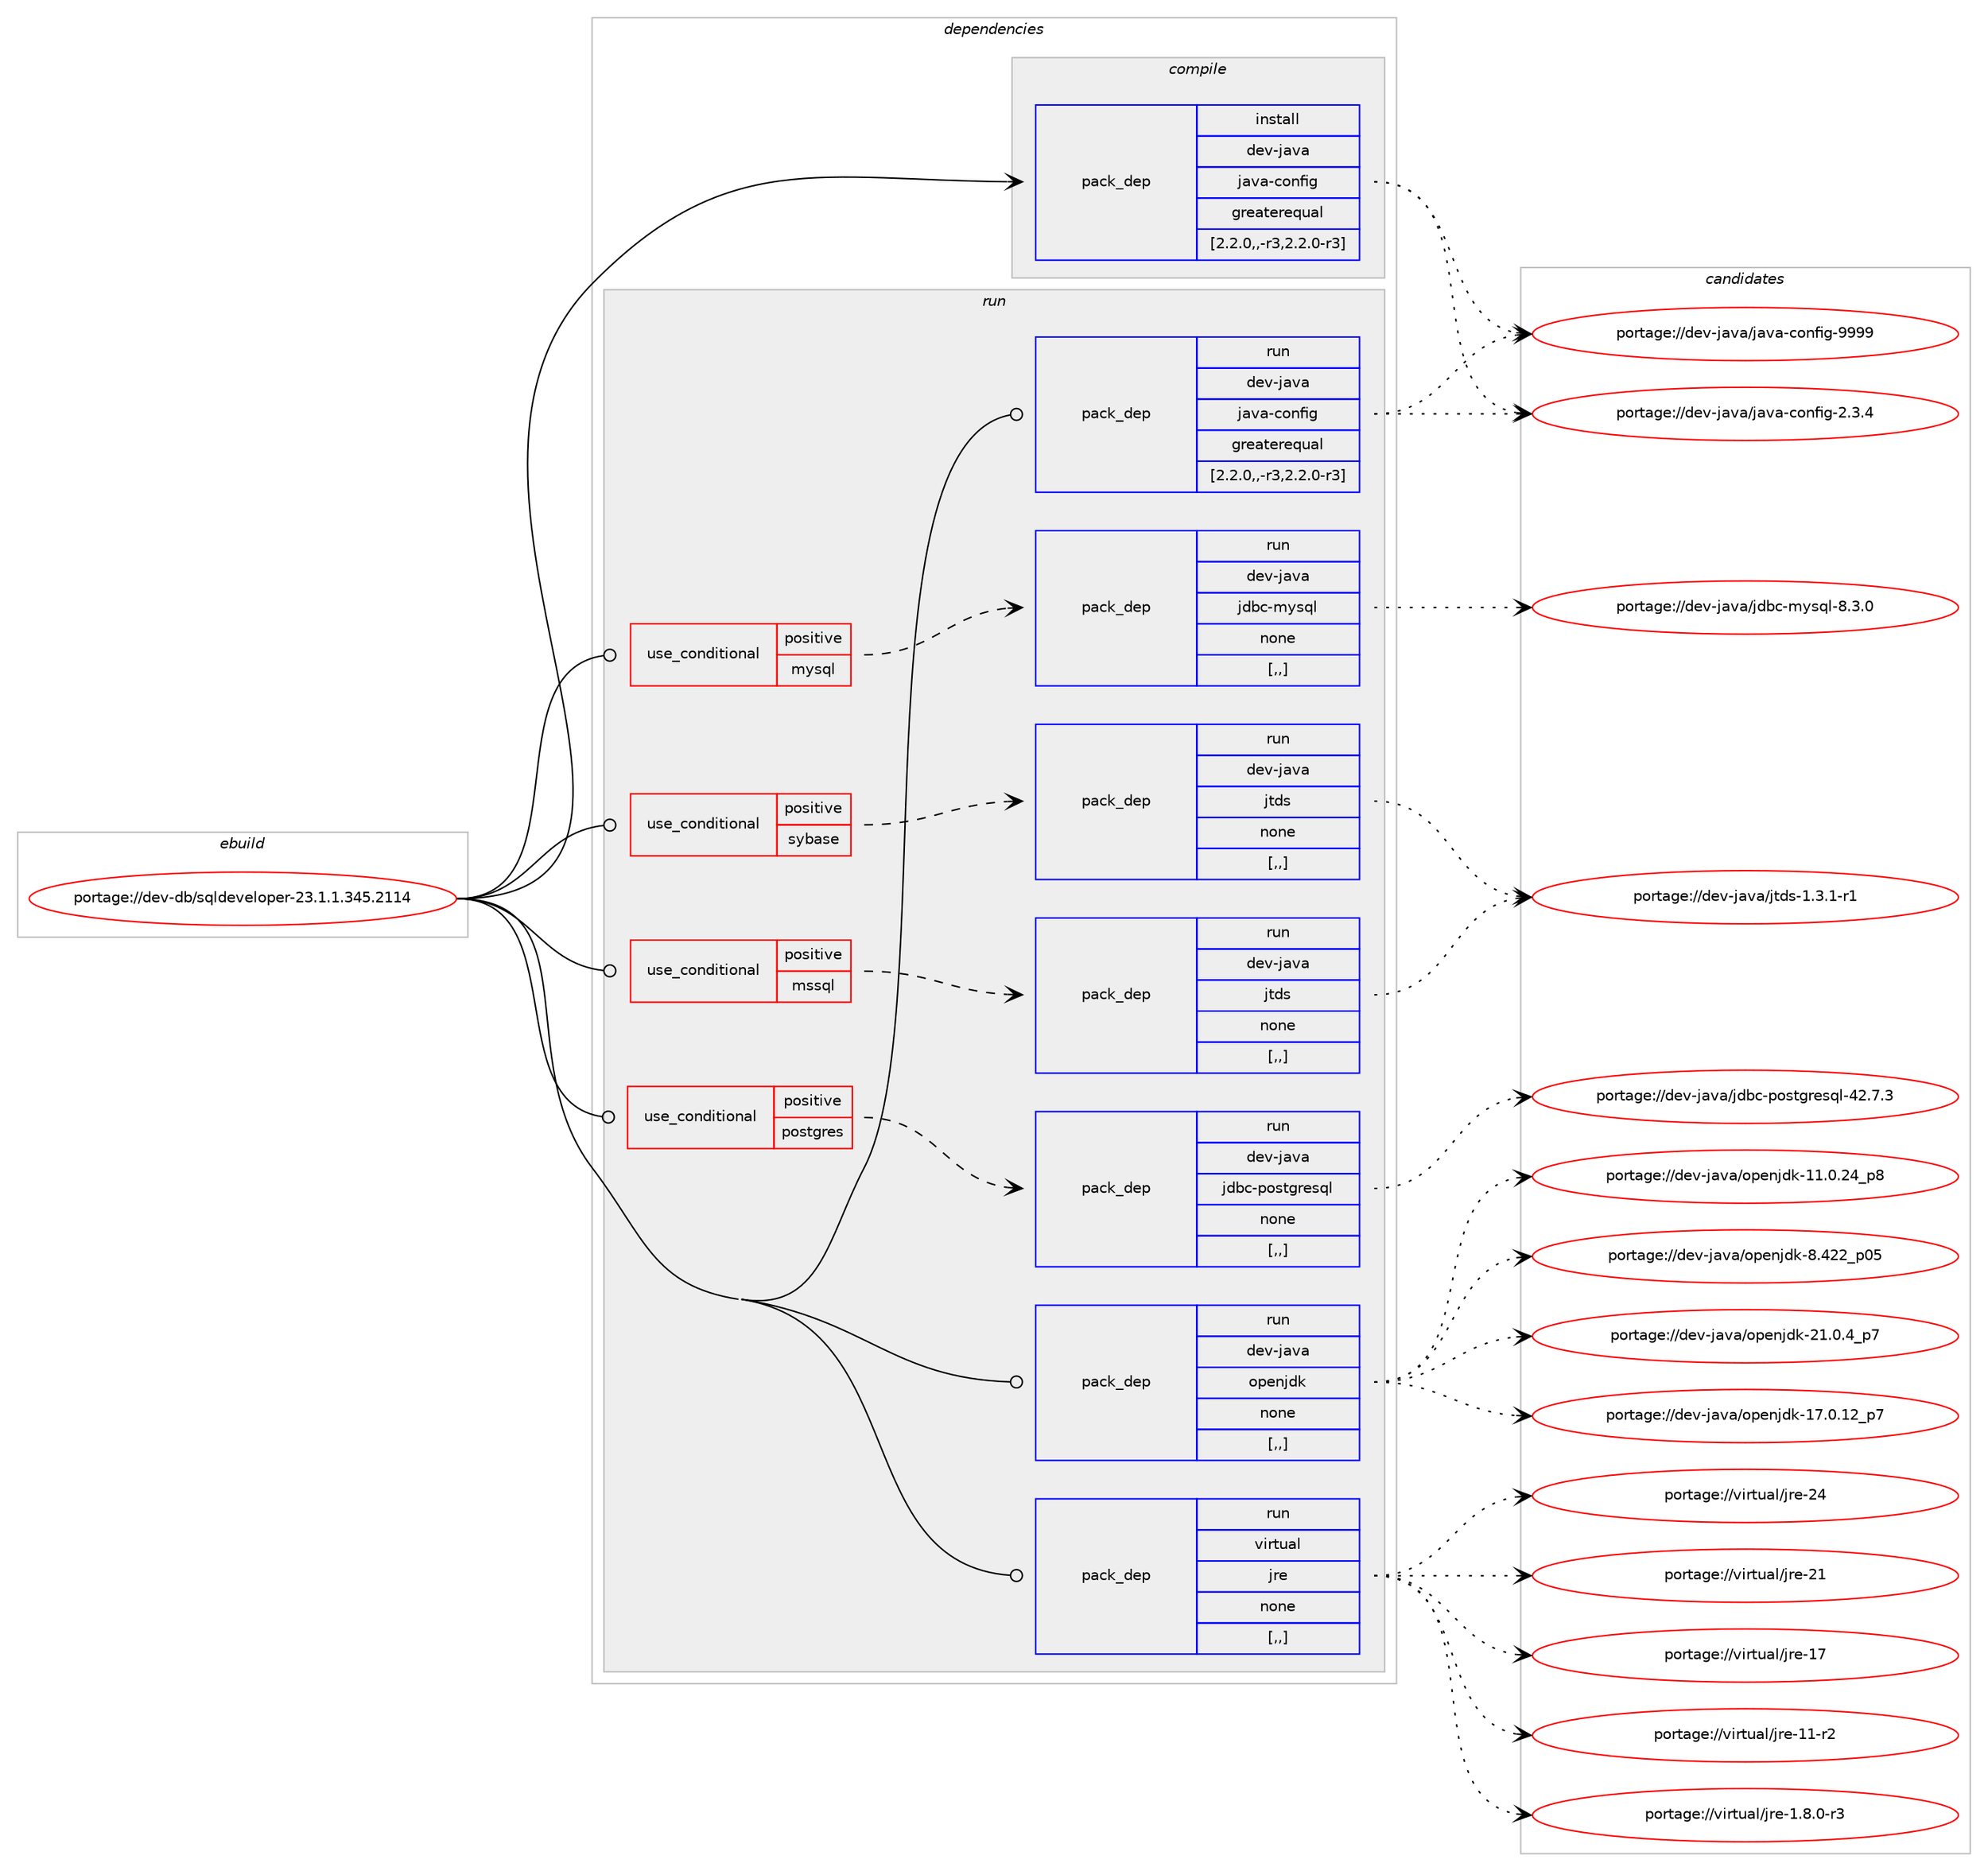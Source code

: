 digraph prolog {

# *************
# Graph options
# *************

newrank=true;
concentrate=true;
compound=true;
graph [rankdir=LR,fontname=Helvetica,fontsize=10,ranksep=1.5];#, ranksep=2.5, nodesep=0.2];
edge  [arrowhead=vee];
node  [fontname=Helvetica,fontsize=10];

# **********
# The ebuild
# **********

subgraph cluster_leftcol {
color=gray;
label=<<i>ebuild</i>>;
id [label="portage://dev-db/sqldeveloper-23.1.1.345.2114", color=red, width=4, href="../dev-db/sqldeveloper-23.1.1.345.2114.svg"];
}

# ****************
# The dependencies
# ****************

subgraph cluster_midcol {
color=gray;
label=<<i>dependencies</i>>;
subgraph cluster_compile {
fillcolor="#eeeeee";
style=filled;
label=<<i>compile</i>>;
subgraph pack411503 {
dependency565003 [label=<<TABLE BORDER="0" CELLBORDER="1" CELLSPACING="0" CELLPADDING="4" WIDTH="220"><TR><TD ROWSPAN="6" CELLPADDING="30">pack_dep</TD></TR><TR><TD WIDTH="110">install</TD></TR><TR><TD>dev-java</TD></TR><TR><TD>java-config</TD></TR><TR><TD>greaterequal</TD></TR><TR><TD>[2.2.0,,-r3,2.2.0-r3]</TD></TR></TABLE>>, shape=none, color=blue];
}
id:e -> dependency565003:w [weight=20,style="solid",arrowhead="vee"];
}
subgraph cluster_compileandrun {
fillcolor="#eeeeee";
style=filled;
label=<<i>compile and run</i>>;
}
subgraph cluster_run {
fillcolor="#eeeeee";
style=filled;
label=<<i>run</i>>;
subgraph cond148952 {
dependency565004 [label=<<TABLE BORDER="0" CELLBORDER="1" CELLSPACING="0" CELLPADDING="4"><TR><TD ROWSPAN="3" CELLPADDING="10">use_conditional</TD></TR><TR><TD>positive</TD></TR><TR><TD>mssql</TD></TR></TABLE>>, shape=none, color=red];
subgraph pack411504 {
dependency565005 [label=<<TABLE BORDER="0" CELLBORDER="1" CELLSPACING="0" CELLPADDING="4" WIDTH="220"><TR><TD ROWSPAN="6" CELLPADDING="30">pack_dep</TD></TR><TR><TD WIDTH="110">run</TD></TR><TR><TD>dev-java</TD></TR><TR><TD>jtds</TD></TR><TR><TD>none</TD></TR><TR><TD>[,,]</TD></TR></TABLE>>, shape=none, color=blue];
}
dependency565004:e -> dependency565005:w [weight=20,style="dashed",arrowhead="vee"];
}
id:e -> dependency565004:w [weight=20,style="solid",arrowhead="odot"];
subgraph cond148953 {
dependency565006 [label=<<TABLE BORDER="0" CELLBORDER="1" CELLSPACING="0" CELLPADDING="4"><TR><TD ROWSPAN="3" CELLPADDING="10">use_conditional</TD></TR><TR><TD>positive</TD></TR><TR><TD>mysql</TD></TR></TABLE>>, shape=none, color=red];
subgraph pack411505 {
dependency565007 [label=<<TABLE BORDER="0" CELLBORDER="1" CELLSPACING="0" CELLPADDING="4" WIDTH="220"><TR><TD ROWSPAN="6" CELLPADDING="30">pack_dep</TD></TR><TR><TD WIDTH="110">run</TD></TR><TR><TD>dev-java</TD></TR><TR><TD>jdbc-mysql</TD></TR><TR><TD>none</TD></TR><TR><TD>[,,]</TD></TR></TABLE>>, shape=none, color=blue];
}
dependency565006:e -> dependency565007:w [weight=20,style="dashed",arrowhead="vee"];
}
id:e -> dependency565006:w [weight=20,style="solid",arrowhead="odot"];
subgraph cond148954 {
dependency565008 [label=<<TABLE BORDER="0" CELLBORDER="1" CELLSPACING="0" CELLPADDING="4"><TR><TD ROWSPAN="3" CELLPADDING="10">use_conditional</TD></TR><TR><TD>positive</TD></TR><TR><TD>postgres</TD></TR></TABLE>>, shape=none, color=red];
subgraph pack411506 {
dependency565009 [label=<<TABLE BORDER="0" CELLBORDER="1" CELLSPACING="0" CELLPADDING="4" WIDTH="220"><TR><TD ROWSPAN="6" CELLPADDING="30">pack_dep</TD></TR><TR><TD WIDTH="110">run</TD></TR><TR><TD>dev-java</TD></TR><TR><TD>jdbc-postgresql</TD></TR><TR><TD>none</TD></TR><TR><TD>[,,]</TD></TR></TABLE>>, shape=none, color=blue];
}
dependency565008:e -> dependency565009:w [weight=20,style="dashed",arrowhead="vee"];
}
id:e -> dependency565008:w [weight=20,style="solid",arrowhead="odot"];
subgraph cond148955 {
dependency565010 [label=<<TABLE BORDER="0" CELLBORDER="1" CELLSPACING="0" CELLPADDING="4"><TR><TD ROWSPAN="3" CELLPADDING="10">use_conditional</TD></TR><TR><TD>positive</TD></TR><TR><TD>sybase</TD></TR></TABLE>>, shape=none, color=red];
subgraph pack411507 {
dependency565011 [label=<<TABLE BORDER="0" CELLBORDER="1" CELLSPACING="0" CELLPADDING="4" WIDTH="220"><TR><TD ROWSPAN="6" CELLPADDING="30">pack_dep</TD></TR><TR><TD WIDTH="110">run</TD></TR><TR><TD>dev-java</TD></TR><TR><TD>jtds</TD></TR><TR><TD>none</TD></TR><TR><TD>[,,]</TD></TR></TABLE>>, shape=none, color=blue];
}
dependency565010:e -> dependency565011:w [weight=20,style="dashed",arrowhead="vee"];
}
id:e -> dependency565010:w [weight=20,style="solid",arrowhead="odot"];
subgraph pack411508 {
dependency565012 [label=<<TABLE BORDER="0" CELLBORDER="1" CELLSPACING="0" CELLPADDING="4" WIDTH="220"><TR><TD ROWSPAN="6" CELLPADDING="30">pack_dep</TD></TR><TR><TD WIDTH="110">run</TD></TR><TR><TD>dev-java</TD></TR><TR><TD>java-config</TD></TR><TR><TD>greaterequal</TD></TR><TR><TD>[2.2.0,,-r3,2.2.0-r3]</TD></TR></TABLE>>, shape=none, color=blue];
}
id:e -> dependency565012:w [weight=20,style="solid",arrowhead="odot"];
subgraph pack411509 {
dependency565013 [label=<<TABLE BORDER="0" CELLBORDER="1" CELLSPACING="0" CELLPADDING="4" WIDTH="220"><TR><TD ROWSPAN="6" CELLPADDING="30">pack_dep</TD></TR><TR><TD WIDTH="110">run</TD></TR><TR><TD>dev-java</TD></TR><TR><TD>openjdk</TD></TR><TR><TD>none</TD></TR><TR><TD>[,,]</TD></TR></TABLE>>, shape=none, color=blue];
}
id:e -> dependency565013:w [weight=20,style="solid",arrowhead="odot"];
subgraph pack411510 {
dependency565014 [label=<<TABLE BORDER="0" CELLBORDER="1" CELLSPACING="0" CELLPADDING="4" WIDTH="220"><TR><TD ROWSPAN="6" CELLPADDING="30">pack_dep</TD></TR><TR><TD WIDTH="110">run</TD></TR><TR><TD>virtual</TD></TR><TR><TD>jre</TD></TR><TR><TD>none</TD></TR><TR><TD>[,,]</TD></TR></TABLE>>, shape=none, color=blue];
}
id:e -> dependency565014:w [weight=20,style="solid",arrowhead="odot"];
}
}

# **************
# The candidates
# **************

subgraph cluster_choices {
rank=same;
color=gray;
label=<<i>candidates</i>>;

subgraph choice411503 {
color=black;
nodesep=1;
choice10010111845106971189747106971189745991111101021051034557575757 [label="portage://dev-java/java-config-9999", color=red, width=4,href="../dev-java/java-config-9999.svg"];
choice1001011184510697118974710697118974599111110102105103455046514652 [label="portage://dev-java/java-config-2.3.4", color=red, width=4,href="../dev-java/java-config-2.3.4.svg"];
dependency565003:e -> choice10010111845106971189747106971189745991111101021051034557575757:w [style=dotted,weight="100"];
dependency565003:e -> choice1001011184510697118974710697118974599111110102105103455046514652:w [style=dotted,weight="100"];
}
subgraph choice411504 {
color=black;
nodesep=1;
choice100101118451069711897471061161001154549465146494511449 [label="portage://dev-java/jtds-1.3.1-r1", color=red, width=4,href="../dev-java/jtds-1.3.1-r1.svg"];
dependency565005:e -> choice100101118451069711897471061161001154549465146494511449:w [style=dotted,weight="100"];
}
subgraph choice411505 {
color=black;
nodesep=1;
choice10010111845106971189747106100989945109121115113108455646514648 [label="portage://dev-java/jdbc-mysql-8.3.0", color=red, width=4,href="../dev-java/jdbc-mysql-8.3.0.svg"];
dependency565007:e -> choice10010111845106971189747106100989945109121115113108455646514648:w [style=dotted,weight="100"];
}
subgraph choice411506 {
color=black;
nodesep=1;
choice1001011184510697118974710610098994511211111511610311410111511310845525046554651 [label="portage://dev-java/jdbc-postgresql-42.7.3", color=red, width=4,href="../dev-java/jdbc-postgresql-42.7.3.svg"];
dependency565009:e -> choice1001011184510697118974710610098994511211111511610311410111511310845525046554651:w [style=dotted,weight="100"];
}
subgraph choice411507 {
color=black;
nodesep=1;
choice100101118451069711897471061161001154549465146494511449 [label="portage://dev-java/jtds-1.3.1-r1", color=red, width=4,href="../dev-java/jtds-1.3.1-r1.svg"];
dependency565011:e -> choice100101118451069711897471061161001154549465146494511449:w [style=dotted,weight="100"];
}
subgraph choice411508 {
color=black;
nodesep=1;
choice10010111845106971189747106971189745991111101021051034557575757 [label="portage://dev-java/java-config-9999", color=red, width=4,href="../dev-java/java-config-9999.svg"];
choice1001011184510697118974710697118974599111110102105103455046514652 [label="portage://dev-java/java-config-2.3.4", color=red, width=4,href="../dev-java/java-config-2.3.4.svg"];
dependency565012:e -> choice10010111845106971189747106971189745991111101021051034557575757:w [style=dotted,weight="100"];
dependency565012:e -> choice1001011184510697118974710697118974599111110102105103455046514652:w [style=dotted,weight="100"];
}
subgraph choice411509 {
color=black;
nodesep=1;
choice10010111845106971189747111112101110106100107455049464846529511255 [label="portage://dev-java/openjdk-21.0.4_p7", color=red, width=4,href="../dev-java/openjdk-21.0.4_p7.svg"];
choice1001011184510697118974711111210111010610010745495546484649509511255 [label="portage://dev-java/openjdk-17.0.12_p7", color=red, width=4,href="../dev-java/openjdk-17.0.12_p7.svg"];
choice1001011184510697118974711111210111010610010745494946484650529511256 [label="portage://dev-java/openjdk-11.0.24_p8", color=red, width=4,href="../dev-java/openjdk-11.0.24_p8.svg"];
choice10010111845106971189747111112101110106100107455646525050951124853 [label="portage://dev-java/openjdk-8.422_p05", color=red, width=4,href="../dev-java/openjdk-8.422_p05.svg"];
dependency565013:e -> choice10010111845106971189747111112101110106100107455049464846529511255:w [style=dotted,weight="100"];
dependency565013:e -> choice1001011184510697118974711111210111010610010745495546484649509511255:w [style=dotted,weight="100"];
dependency565013:e -> choice1001011184510697118974711111210111010610010745494946484650529511256:w [style=dotted,weight="100"];
dependency565013:e -> choice10010111845106971189747111112101110106100107455646525050951124853:w [style=dotted,weight="100"];
}
subgraph choice411510 {
color=black;
nodesep=1;
choice1181051141161179710847106114101455052 [label="portage://virtual/jre-24", color=red, width=4,href="../virtual/jre-24.svg"];
choice1181051141161179710847106114101455049 [label="portage://virtual/jre-21", color=red, width=4,href="../virtual/jre-21.svg"];
choice1181051141161179710847106114101454955 [label="portage://virtual/jre-17", color=red, width=4,href="../virtual/jre-17.svg"];
choice11810511411611797108471061141014549494511450 [label="portage://virtual/jre-11-r2", color=red, width=4,href="../virtual/jre-11-r2.svg"];
choice11810511411611797108471061141014549465646484511451 [label="portage://virtual/jre-1.8.0-r3", color=red, width=4,href="../virtual/jre-1.8.0-r3.svg"];
dependency565014:e -> choice1181051141161179710847106114101455052:w [style=dotted,weight="100"];
dependency565014:e -> choice1181051141161179710847106114101455049:w [style=dotted,weight="100"];
dependency565014:e -> choice1181051141161179710847106114101454955:w [style=dotted,weight="100"];
dependency565014:e -> choice11810511411611797108471061141014549494511450:w [style=dotted,weight="100"];
dependency565014:e -> choice11810511411611797108471061141014549465646484511451:w [style=dotted,weight="100"];
}
}

}
